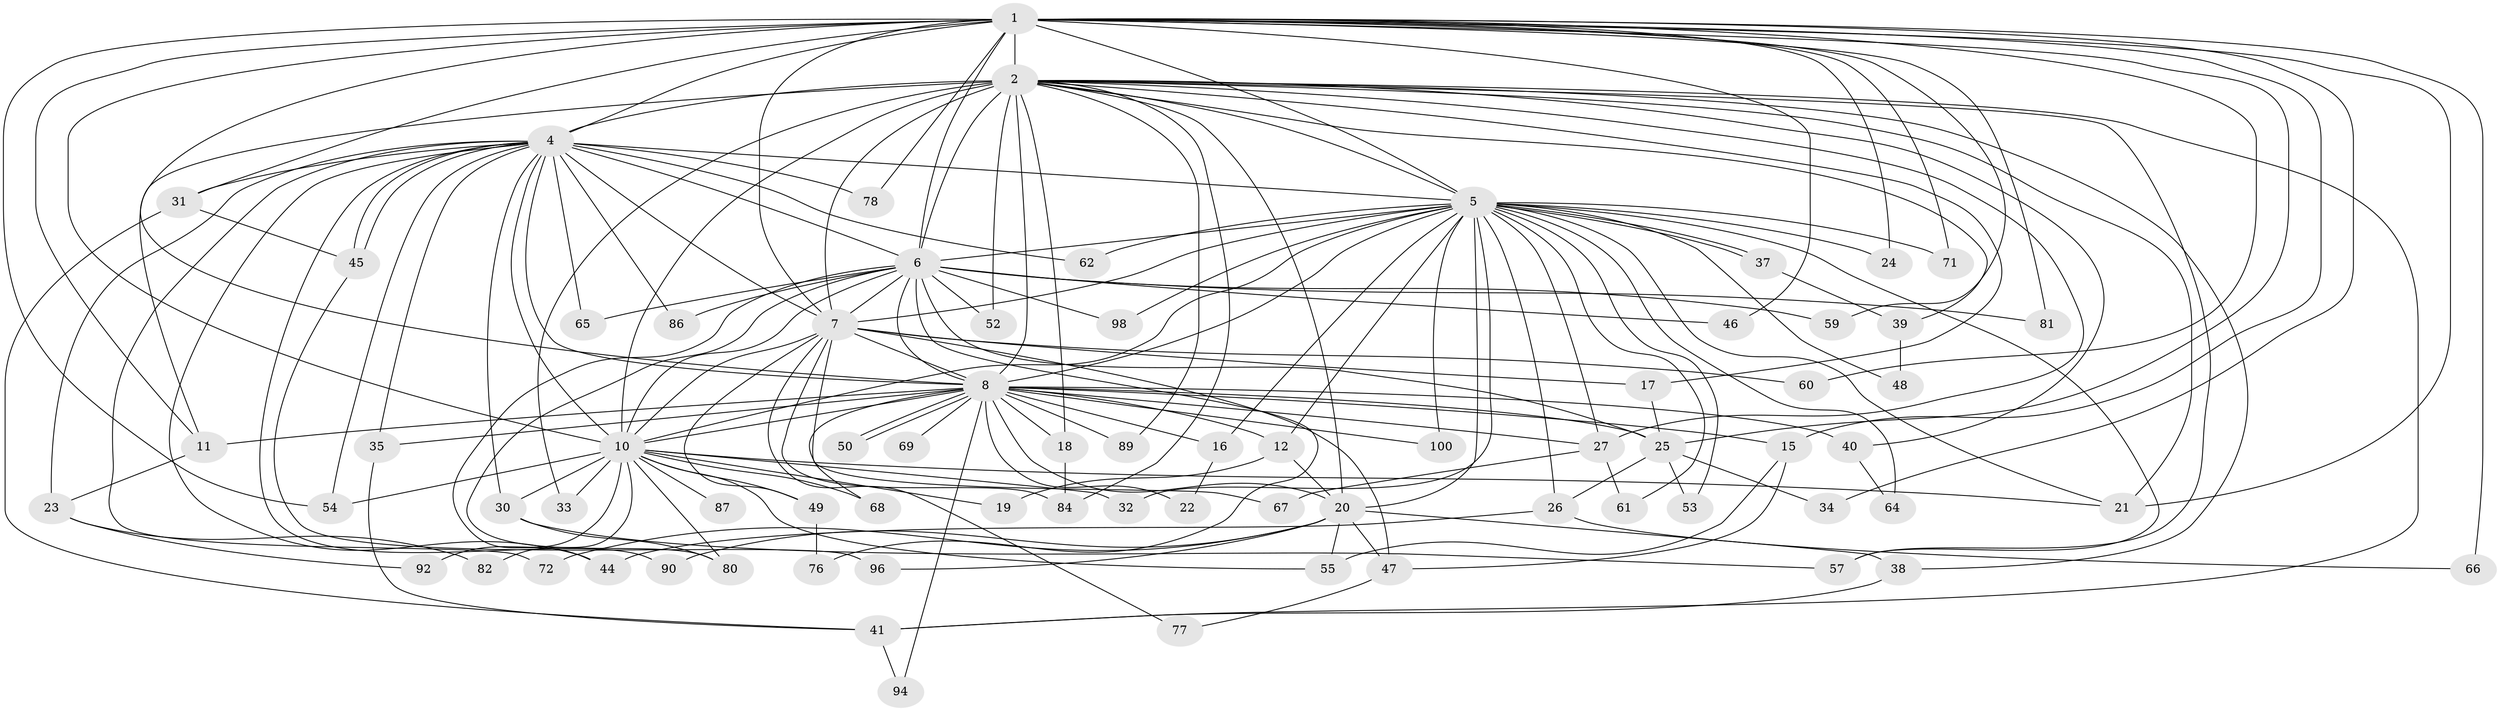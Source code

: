 // original degree distribution, {16: 0.02, 14: 0.01, 21: 0.01, 24: 0.01, 29: 0.01, 19: 0.03, 28: 0.01, 4: 0.13, 3: 0.23, 2: 0.5, 7: 0.01, 6: 0.02, 5: 0.01}
// Generated by graph-tools (version 1.1) at 2025/11/02/21/25 10:11:07]
// undirected, 74 vertices, 176 edges
graph export_dot {
graph [start="1"]
  node [color=gray90,style=filled];
  1 [super="+9"];
  2 [super="+3"];
  4 [super="+14"];
  5 [super="+58"];
  6 [super="+28"];
  7 [super="+43"];
  8 [super="+13"];
  10 [super="+29"];
  11 [super="+73"];
  12 [super="+74"];
  15;
  16;
  17 [super="+95"];
  18;
  19;
  20 [super="+56"];
  21 [super="+75"];
  22;
  23;
  24;
  25 [super="+42"];
  26;
  27 [super="+36"];
  30 [super="+83"];
  31;
  32;
  33;
  34;
  35 [super="+93"];
  37;
  38 [super="+70"];
  39;
  40;
  41 [super="+51"];
  44 [super="+79"];
  45 [super="+88"];
  46;
  47 [super="+99"];
  48;
  49;
  50;
  52;
  53;
  54 [super="+63"];
  55 [super="+85"];
  57 [super="+91"];
  59;
  60;
  61;
  62;
  64;
  65;
  66;
  67;
  68;
  69;
  71;
  72;
  76;
  77;
  78;
  80;
  81;
  82;
  84 [super="+97"];
  86;
  87;
  89;
  90;
  92;
  94;
  96;
  98;
  100;
  1 -- 2 [weight=4];
  1 -- 4 [weight=3];
  1 -- 5 [weight=2];
  1 -- 6 [weight=2];
  1 -- 7 [weight=3];
  1 -- 8 [weight=2];
  1 -- 10 [weight=2];
  1 -- 15;
  1 -- 21;
  1 -- 24;
  1 -- 31;
  1 -- 25;
  1 -- 66;
  1 -- 71;
  1 -- 78;
  1 -- 81;
  1 -- 34;
  1 -- 46;
  1 -- 54;
  1 -- 59;
  1 -- 60;
  1 -- 11;
  2 -- 4 [weight=2];
  2 -- 5 [weight=2];
  2 -- 6 [weight=2];
  2 -- 7 [weight=2];
  2 -- 8 [weight=3];
  2 -- 10 [weight=2];
  2 -- 41 [weight=2];
  2 -- 57;
  2 -- 11;
  2 -- 17;
  2 -- 18;
  2 -- 20;
  2 -- 89;
  2 -- 33;
  2 -- 38;
  2 -- 39;
  2 -- 40;
  2 -- 52;
  2 -- 21;
  2 -- 84;
  2 -- 27;
  4 -- 5 [weight=2];
  4 -- 6 [weight=2];
  4 -- 7;
  4 -- 8;
  4 -- 10;
  4 -- 23;
  4 -- 31;
  4 -- 35;
  4 -- 44;
  4 -- 45;
  4 -- 45;
  4 -- 62;
  4 -- 65;
  4 -- 72;
  4 -- 78;
  4 -- 86;
  4 -- 90;
  4 -- 30;
  4 -- 54;
  5 -- 6;
  5 -- 7;
  5 -- 8;
  5 -- 10;
  5 -- 12;
  5 -- 16;
  5 -- 20;
  5 -- 21;
  5 -- 24;
  5 -- 26;
  5 -- 27;
  5 -- 32;
  5 -- 37;
  5 -- 37;
  5 -- 48;
  5 -- 53;
  5 -- 57;
  5 -- 61;
  5 -- 62;
  5 -- 64;
  5 -- 71;
  5 -- 98;
  5 -- 100;
  6 -- 7;
  6 -- 8;
  6 -- 10;
  6 -- 25;
  6 -- 46;
  6 -- 59;
  6 -- 65;
  6 -- 76;
  6 -- 80;
  6 -- 81;
  6 -- 86;
  6 -- 98;
  6 -- 52;
  6 -- 44;
  7 -- 8;
  7 -- 10;
  7 -- 17;
  7 -- 49;
  7 -- 60;
  7 -- 77;
  7 -- 84;
  7 -- 47;
  7 -- 67;
  8 -- 10;
  8 -- 11;
  8 -- 12;
  8 -- 15;
  8 -- 16;
  8 -- 18;
  8 -- 22;
  8 -- 25;
  8 -- 27;
  8 -- 35;
  8 -- 40;
  8 -- 50;
  8 -- 50;
  8 -- 68;
  8 -- 69 [weight=2];
  8 -- 89;
  8 -- 94;
  8 -- 100;
  8 -- 20;
  10 -- 19;
  10 -- 32;
  10 -- 33;
  10 -- 54;
  10 -- 55;
  10 -- 68;
  10 -- 80;
  10 -- 87 [weight=2];
  10 -- 92;
  10 -- 49;
  10 -- 82;
  10 -- 21;
  10 -- 30;
  11 -- 23;
  12 -- 19;
  12 -- 20;
  15 -- 47;
  15 -- 55;
  16 -- 22;
  17 -- 25;
  18 -- 84;
  20 -- 38;
  20 -- 47;
  20 -- 55;
  20 -- 90;
  20 -- 96;
  20 -- 72;
  23 -- 82;
  23 -- 92;
  25 -- 26;
  25 -- 34;
  25 -- 53;
  26 -- 66;
  26 -- 44;
  27 -- 67;
  27 -- 61;
  30 -- 80;
  30 -- 57;
  31 -- 45;
  31 -- 41;
  35 -- 41;
  37 -- 39;
  38 -- 41;
  39 -- 48;
  40 -- 64;
  41 -- 94;
  45 -- 96;
  47 -- 77;
  49 -- 76;
}
